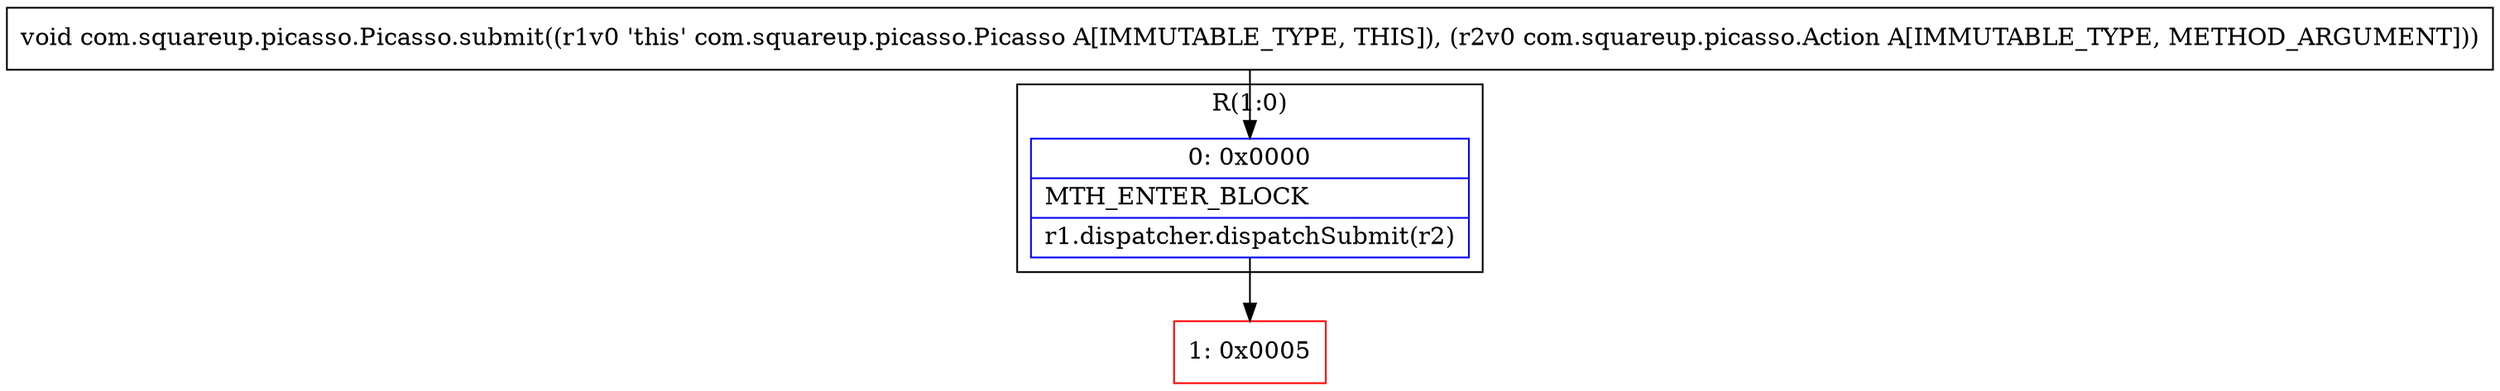 digraph "CFG forcom.squareup.picasso.Picasso.submit(Lcom\/squareup\/picasso\/Action;)V" {
subgraph cluster_Region_2033310230 {
label = "R(1:0)";
node [shape=record,color=blue];
Node_0 [shape=record,label="{0\:\ 0x0000|MTH_ENTER_BLOCK\l|r1.dispatcher.dispatchSubmit(r2)\l}"];
}
Node_1 [shape=record,color=red,label="{1\:\ 0x0005}"];
MethodNode[shape=record,label="{void com.squareup.picasso.Picasso.submit((r1v0 'this' com.squareup.picasso.Picasso A[IMMUTABLE_TYPE, THIS]), (r2v0 com.squareup.picasso.Action A[IMMUTABLE_TYPE, METHOD_ARGUMENT])) }"];
MethodNode -> Node_0;
Node_0 -> Node_1;
}

